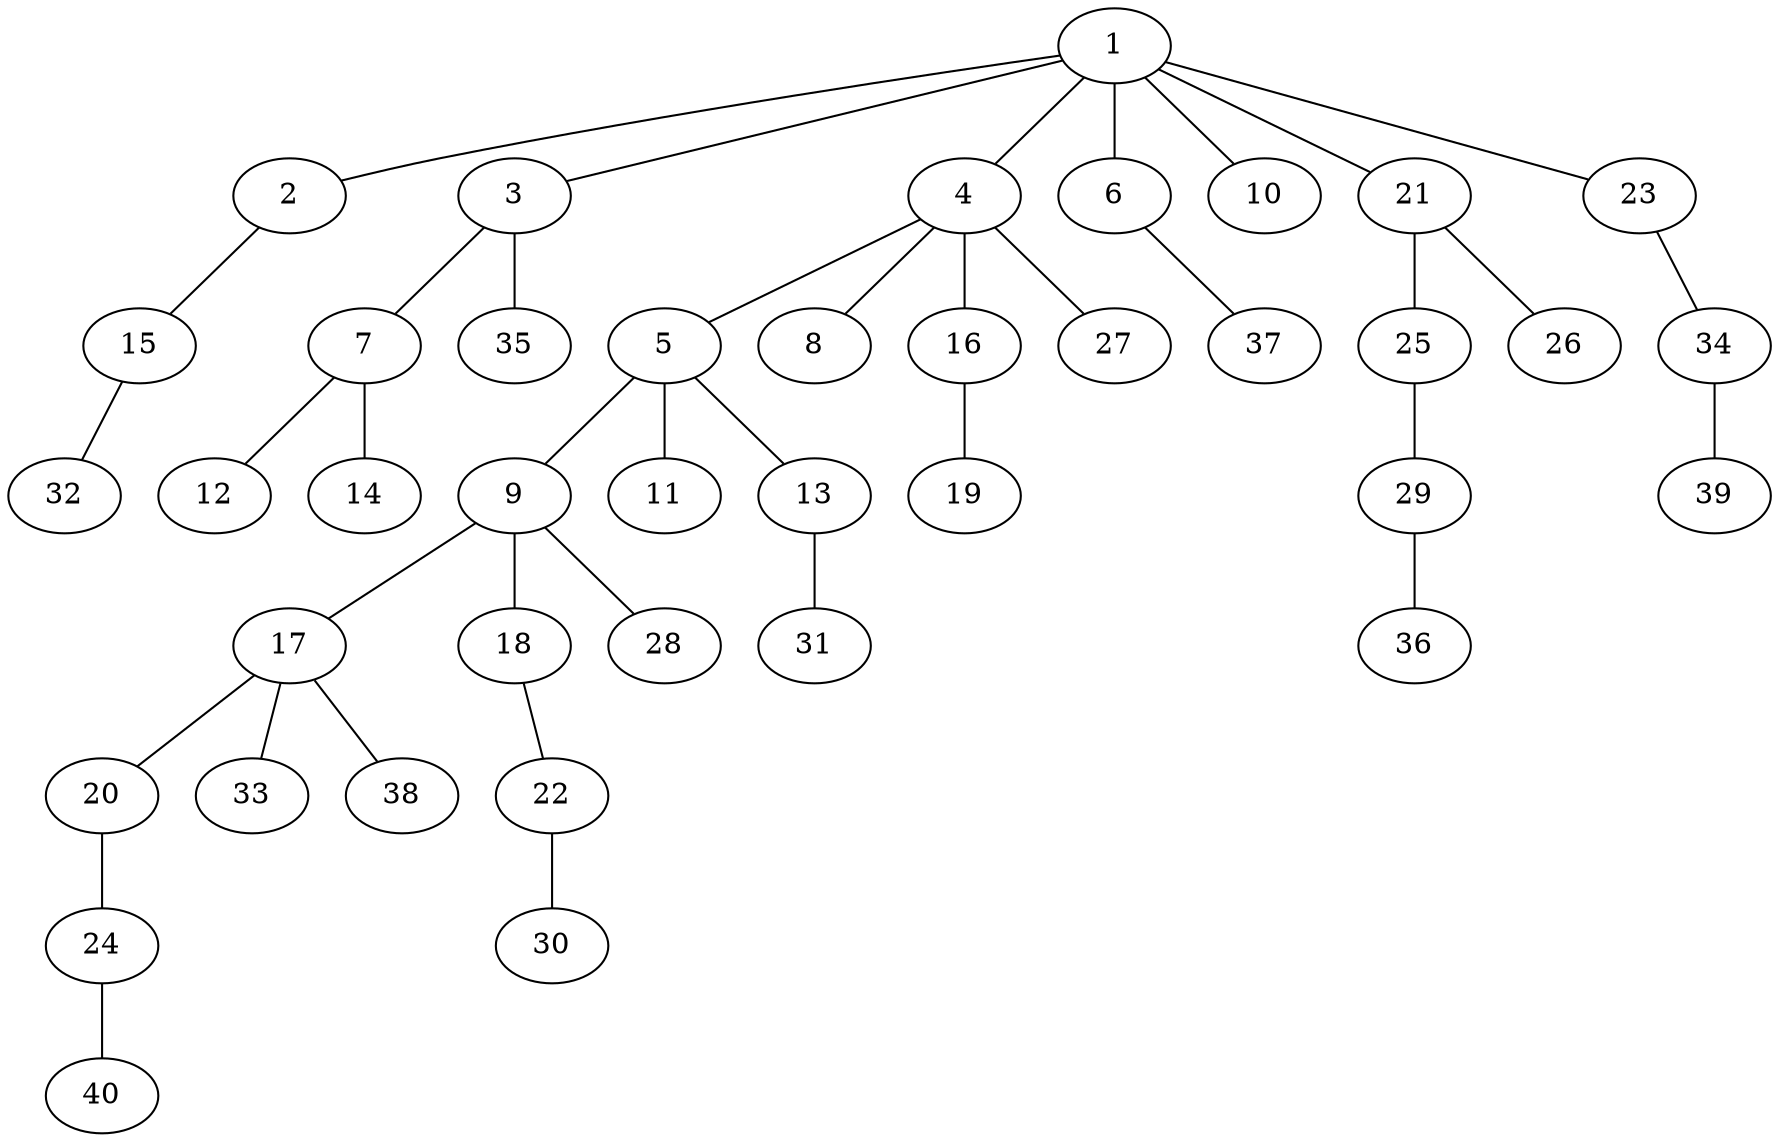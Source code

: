 graph graphname {1--2
1--3
1--4
1--6
1--10
1--21
1--23
2--15
3--7
3--35
4--5
4--8
4--16
4--27
5--9
5--11
5--13
6--37
7--12
7--14
9--17
9--18
9--28
13--31
15--32
16--19
17--20
17--33
17--38
18--22
20--24
21--25
21--26
22--30
23--34
24--40
25--29
29--36
34--39
}